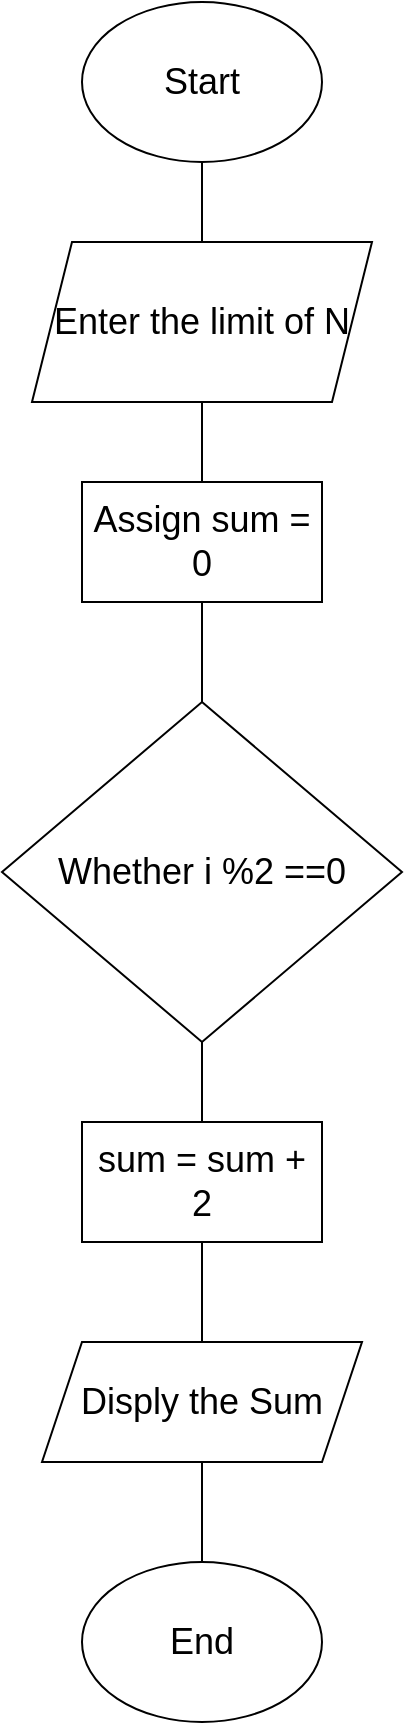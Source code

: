 <mxfile version="20.8.16" type="device"><diagram id="C5RBs43oDa-KdzZeNtuy" name="Page-1"><mxGraphModel dx="1387" dy="788" grid="1" gridSize="10" guides="1" tooltips="1" connect="1" arrows="1" fold="1" page="1" pageScale="1" pageWidth="827" pageHeight="1169" math="0" shadow="0"><root><mxCell id="WIyWlLk6GJQsqaUBKTNV-0"/><mxCell id="WIyWlLk6GJQsqaUBKTNV-1" parent="WIyWlLk6GJQsqaUBKTNV-0"/><mxCell id="0v7o5q7ZTK0p2qeHM7To-0" value="&lt;font style=&quot;font-size: 18px;&quot;&gt;Start&lt;/font&gt;" style="ellipse;whiteSpace=wrap;html=1;" vertex="1" parent="WIyWlLk6GJQsqaUBKTNV-1"><mxGeometry x="340" y="80" width="120" height="80" as="geometry"/></mxCell><mxCell id="0v7o5q7ZTK0p2qeHM7To-1" value="" style="endArrow=none;html=1;rounded=0;fontSize=18;entryX=0.5;entryY=1;entryDx=0;entryDy=0;startArrow=none;" edge="1" parent="WIyWlLk6GJQsqaUBKTNV-1" source="0v7o5q7ZTK0p2qeHM7To-2" target="0v7o5q7ZTK0p2qeHM7To-0"><mxGeometry width="50" height="50" relative="1" as="geometry"><mxPoint x="400" y="240" as="sourcePoint"/><mxPoint x="440" y="380" as="targetPoint"/></mxGeometry></mxCell><mxCell id="0v7o5q7ZTK0p2qeHM7To-10" value="" style="endArrow=none;html=1;rounded=0;fontSize=18;entryX=0.5;entryY=1;entryDx=0;entryDy=0;" edge="1" parent="WIyWlLk6GJQsqaUBKTNV-1" target="0v7o5q7ZTK0p2qeHM7To-2"><mxGeometry width="50" height="50" relative="1" as="geometry"><mxPoint x="400" y="240" as="sourcePoint"/><mxPoint x="400" y="160" as="targetPoint"/></mxGeometry></mxCell><mxCell id="0v7o5q7ZTK0p2qeHM7To-2" value="Enter the limit of N" style="shape=parallelogram;perimeter=parallelogramPerimeter;whiteSpace=wrap;html=1;fixedSize=1;fontSize=18;" vertex="1" parent="WIyWlLk6GJQsqaUBKTNV-1"><mxGeometry x="315" y="200" width="170" height="80" as="geometry"/></mxCell><mxCell id="0v7o5q7ZTK0p2qeHM7To-11" value="" style="endArrow=none;html=1;rounded=0;fontSize=18;" edge="1" parent="WIyWlLk6GJQsqaUBKTNV-1"><mxGeometry width="50" height="50" relative="1" as="geometry"><mxPoint x="400" y="320" as="sourcePoint"/><mxPoint x="400" y="280" as="targetPoint"/></mxGeometry></mxCell><mxCell id="0v7o5q7ZTK0p2qeHM7To-13" value="Assign sum = 0" style="rounded=0;whiteSpace=wrap;html=1;fontSize=18;" vertex="1" parent="WIyWlLk6GJQsqaUBKTNV-1"><mxGeometry x="340" y="320" width="120" height="60" as="geometry"/></mxCell><mxCell id="0v7o5q7ZTK0p2qeHM7To-17" value="" style="endArrow=none;html=1;rounded=0;fontSize=18;" edge="1" parent="WIyWlLk6GJQsqaUBKTNV-1"><mxGeometry width="50" height="50" relative="1" as="geometry"><mxPoint x="400" y="390" as="sourcePoint"/><mxPoint x="400" y="380" as="targetPoint"/><Array as="points"><mxPoint x="400" y="430"/></Array></mxGeometry></mxCell><mxCell id="0v7o5q7ZTK0p2qeHM7To-18" value="Whether i %2 ==0" style="rhombus;whiteSpace=wrap;html=1;fontSize=18;" vertex="1" parent="WIyWlLk6GJQsqaUBKTNV-1"><mxGeometry x="300" y="430" width="200" height="170" as="geometry"/></mxCell><mxCell id="0v7o5q7ZTK0p2qeHM7To-19" value="sum = sum + 2" style="rounded=0;whiteSpace=wrap;html=1;fontSize=18;" vertex="1" parent="WIyWlLk6GJQsqaUBKTNV-1"><mxGeometry x="340" y="640" width="120" height="60" as="geometry"/></mxCell><mxCell id="0v7o5q7ZTK0p2qeHM7To-20" value="" style="endArrow=none;html=1;rounded=0;fontSize=18;entryX=0.5;entryY=0;entryDx=0;entryDy=0;exitX=0.5;exitY=1;exitDx=0;exitDy=0;" edge="1" parent="WIyWlLk6GJQsqaUBKTNV-1" source="0v7o5q7ZTK0p2qeHM7To-18" target="0v7o5q7ZTK0p2qeHM7To-19"><mxGeometry width="50" height="50" relative="1" as="geometry"><mxPoint x="390" y="380" as="sourcePoint"/><mxPoint x="440" y="330" as="targetPoint"/><Array as="points"/></mxGeometry></mxCell><mxCell id="0v7o5q7ZTK0p2qeHM7To-21" value="Disply the Sum" style="shape=parallelogram;perimeter=parallelogramPerimeter;whiteSpace=wrap;html=1;fixedSize=1;fontSize=18;" vertex="1" parent="WIyWlLk6GJQsqaUBKTNV-1"><mxGeometry x="320" y="750" width="160" height="60" as="geometry"/></mxCell><mxCell id="0v7o5q7ZTK0p2qeHM7To-22" value="" style="endArrow=none;html=1;rounded=0;fontSize=18;exitX=0.5;exitY=0;exitDx=0;exitDy=0;" edge="1" parent="WIyWlLk6GJQsqaUBKTNV-1" source="0v7o5q7ZTK0p2qeHM7To-21"><mxGeometry width="50" height="50" relative="1" as="geometry"><mxPoint x="350" y="750" as="sourcePoint"/><mxPoint x="400" y="700" as="targetPoint"/></mxGeometry></mxCell><mxCell id="0v7o5q7ZTK0p2qeHM7To-23" value="End" style="ellipse;whiteSpace=wrap;html=1;fontSize=18;" vertex="1" parent="WIyWlLk6GJQsqaUBKTNV-1"><mxGeometry x="340" y="860" width="120" height="80" as="geometry"/></mxCell><mxCell id="0v7o5q7ZTK0p2qeHM7To-24" value="" style="endArrow=none;html=1;rounded=0;fontSize=18;exitX=0.5;exitY=0;exitDx=0;exitDy=0;" edge="1" parent="WIyWlLk6GJQsqaUBKTNV-1" source="0v7o5q7ZTK0p2qeHM7To-23"><mxGeometry width="50" height="50" relative="1" as="geometry"><mxPoint x="350" y="860" as="sourcePoint"/><mxPoint x="400" y="810" as="targetPoint"/></mxGeometry></mxCell></root></mxGraphModel></diagram></mxfile>